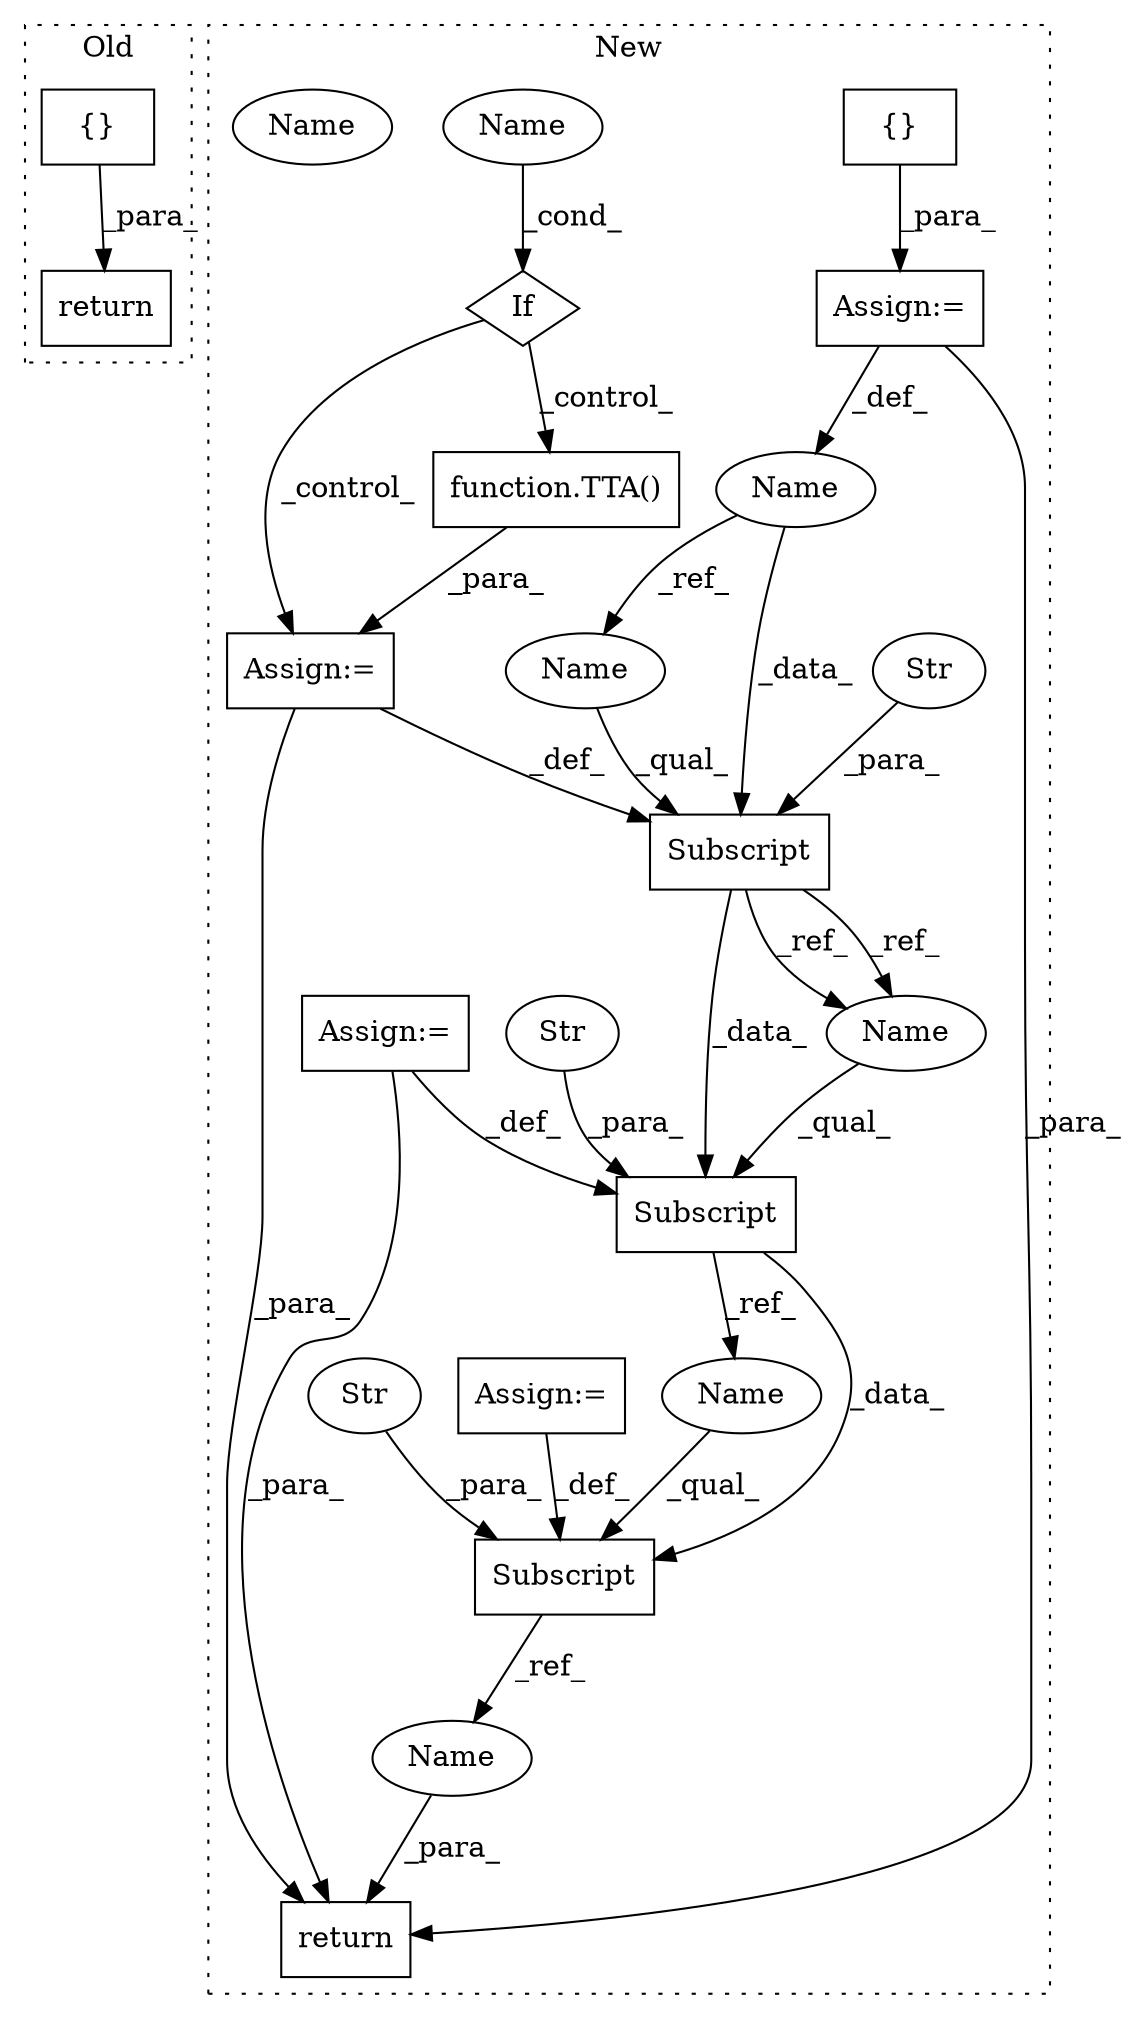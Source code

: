 digraph G {
subgraph cluster0 {
1 [label="{}" a="95" s="5162,5263" l="14,11" shape="box"];
18 [label="return" a="93" s="5155" l="7" shape="box"];
label = "Old";
style="dotted";
}
subgraph cluster1 {
2 [label="function.TTA()" a="75" s="5452" l="5" shape="box"];
3 [label="If" a="96" s="5399" l="3" shape="diamond"];
4 [label="Subscript" a="63" s="5432,0" l="17,0" shape="box"];
5 [label="{}" a="95" s="5388,5389" l="2,1" shape="box"];
6 [label="Subscript" a="63" s="5506,0" l="19,0" shape="box"];
7 [label="Str" a="66" s="5517" l="7" shape="ellipse"];
8 [label="Str" a="66" s="5443" l="5" shape="ellipse"];
9 [label="Subscript" a="63" s="5466,0" l="20,0" shape="box"];
10 [label="Str" a="66" s="5477" l="8" shape="ellipse"];
11 [label="Name" a="87" s="5402" l="16" shape="ellipse"];
12 [label="Name" a="87" s="5354" l="10" shape="ellipse"];
13 [label="Assign:=" a="68" s="5486" l="3" shape="box"];
14 [label="Assign:=" a="68" s="5449" l="3" shape="box"];
15 [label="Assign:=" a="68" s="5364" l="24" shape="box"];
16 [label="Assign:=" a="68" s="5525" l="3" shape="box"];
17 [label="return" a="93" s="5549" l="7" shape="box"];
19 [label="Name" a="87" s="5506" l="10" shape="ellipse"];
20 [label="Name" a="87" s="5466" l="10" shape="ellipse"];
21 [label="Name" a="87" s="5432" l="10" shape="ellipse"];
22 [label="Name" a="87" s="5466" l="10" shape="ellipse"];
23 [label="Name" a="87" s="5556" l="10" shape="ellipse"];
label = "New";
style="dotted";
}
1 -> 18 [label="_para_"];
2 -> 14 [label="_para_"];
3 -> 2 [label="_control_"];
3 -> 14 [label="_control_"];
4 -> 9 [label="_data_"];
4 -> 22 [label="_ref_"];
4 -> 22 [label="_ref_"];
5 -> 15 [label="_para_"];
6 -> 23 [label="_ref_"];
7 -> 6 [label="_para_"];
8 -> 4 [label="_para_"];
9 -> 19 [label="_ref_"];
9 -> 6 [label="_data_"];
10 -> 9 [label="_para_"];
11 -> 3 [label="_cond_"];
12 -> 4 [label="_data_"];
12 -> 21 [label="_ref_"];
13 -> 17 [label="_para_"];
13 -> 9 [label="_def_"];
14 -> 4 [label="_def_"];
14 -> 17 [label="_para_"];
15 -> 17 [label="_para_"];
15 -> 12 [label="_def_"];
16 -> 6 [label="_def_"];
19 -> 6 [label="_qual_"];
21 -> 4 [label="_qual_"];
22 -> 9 [label="_qual_"];
23 -> 17 [label="_para_"];
}